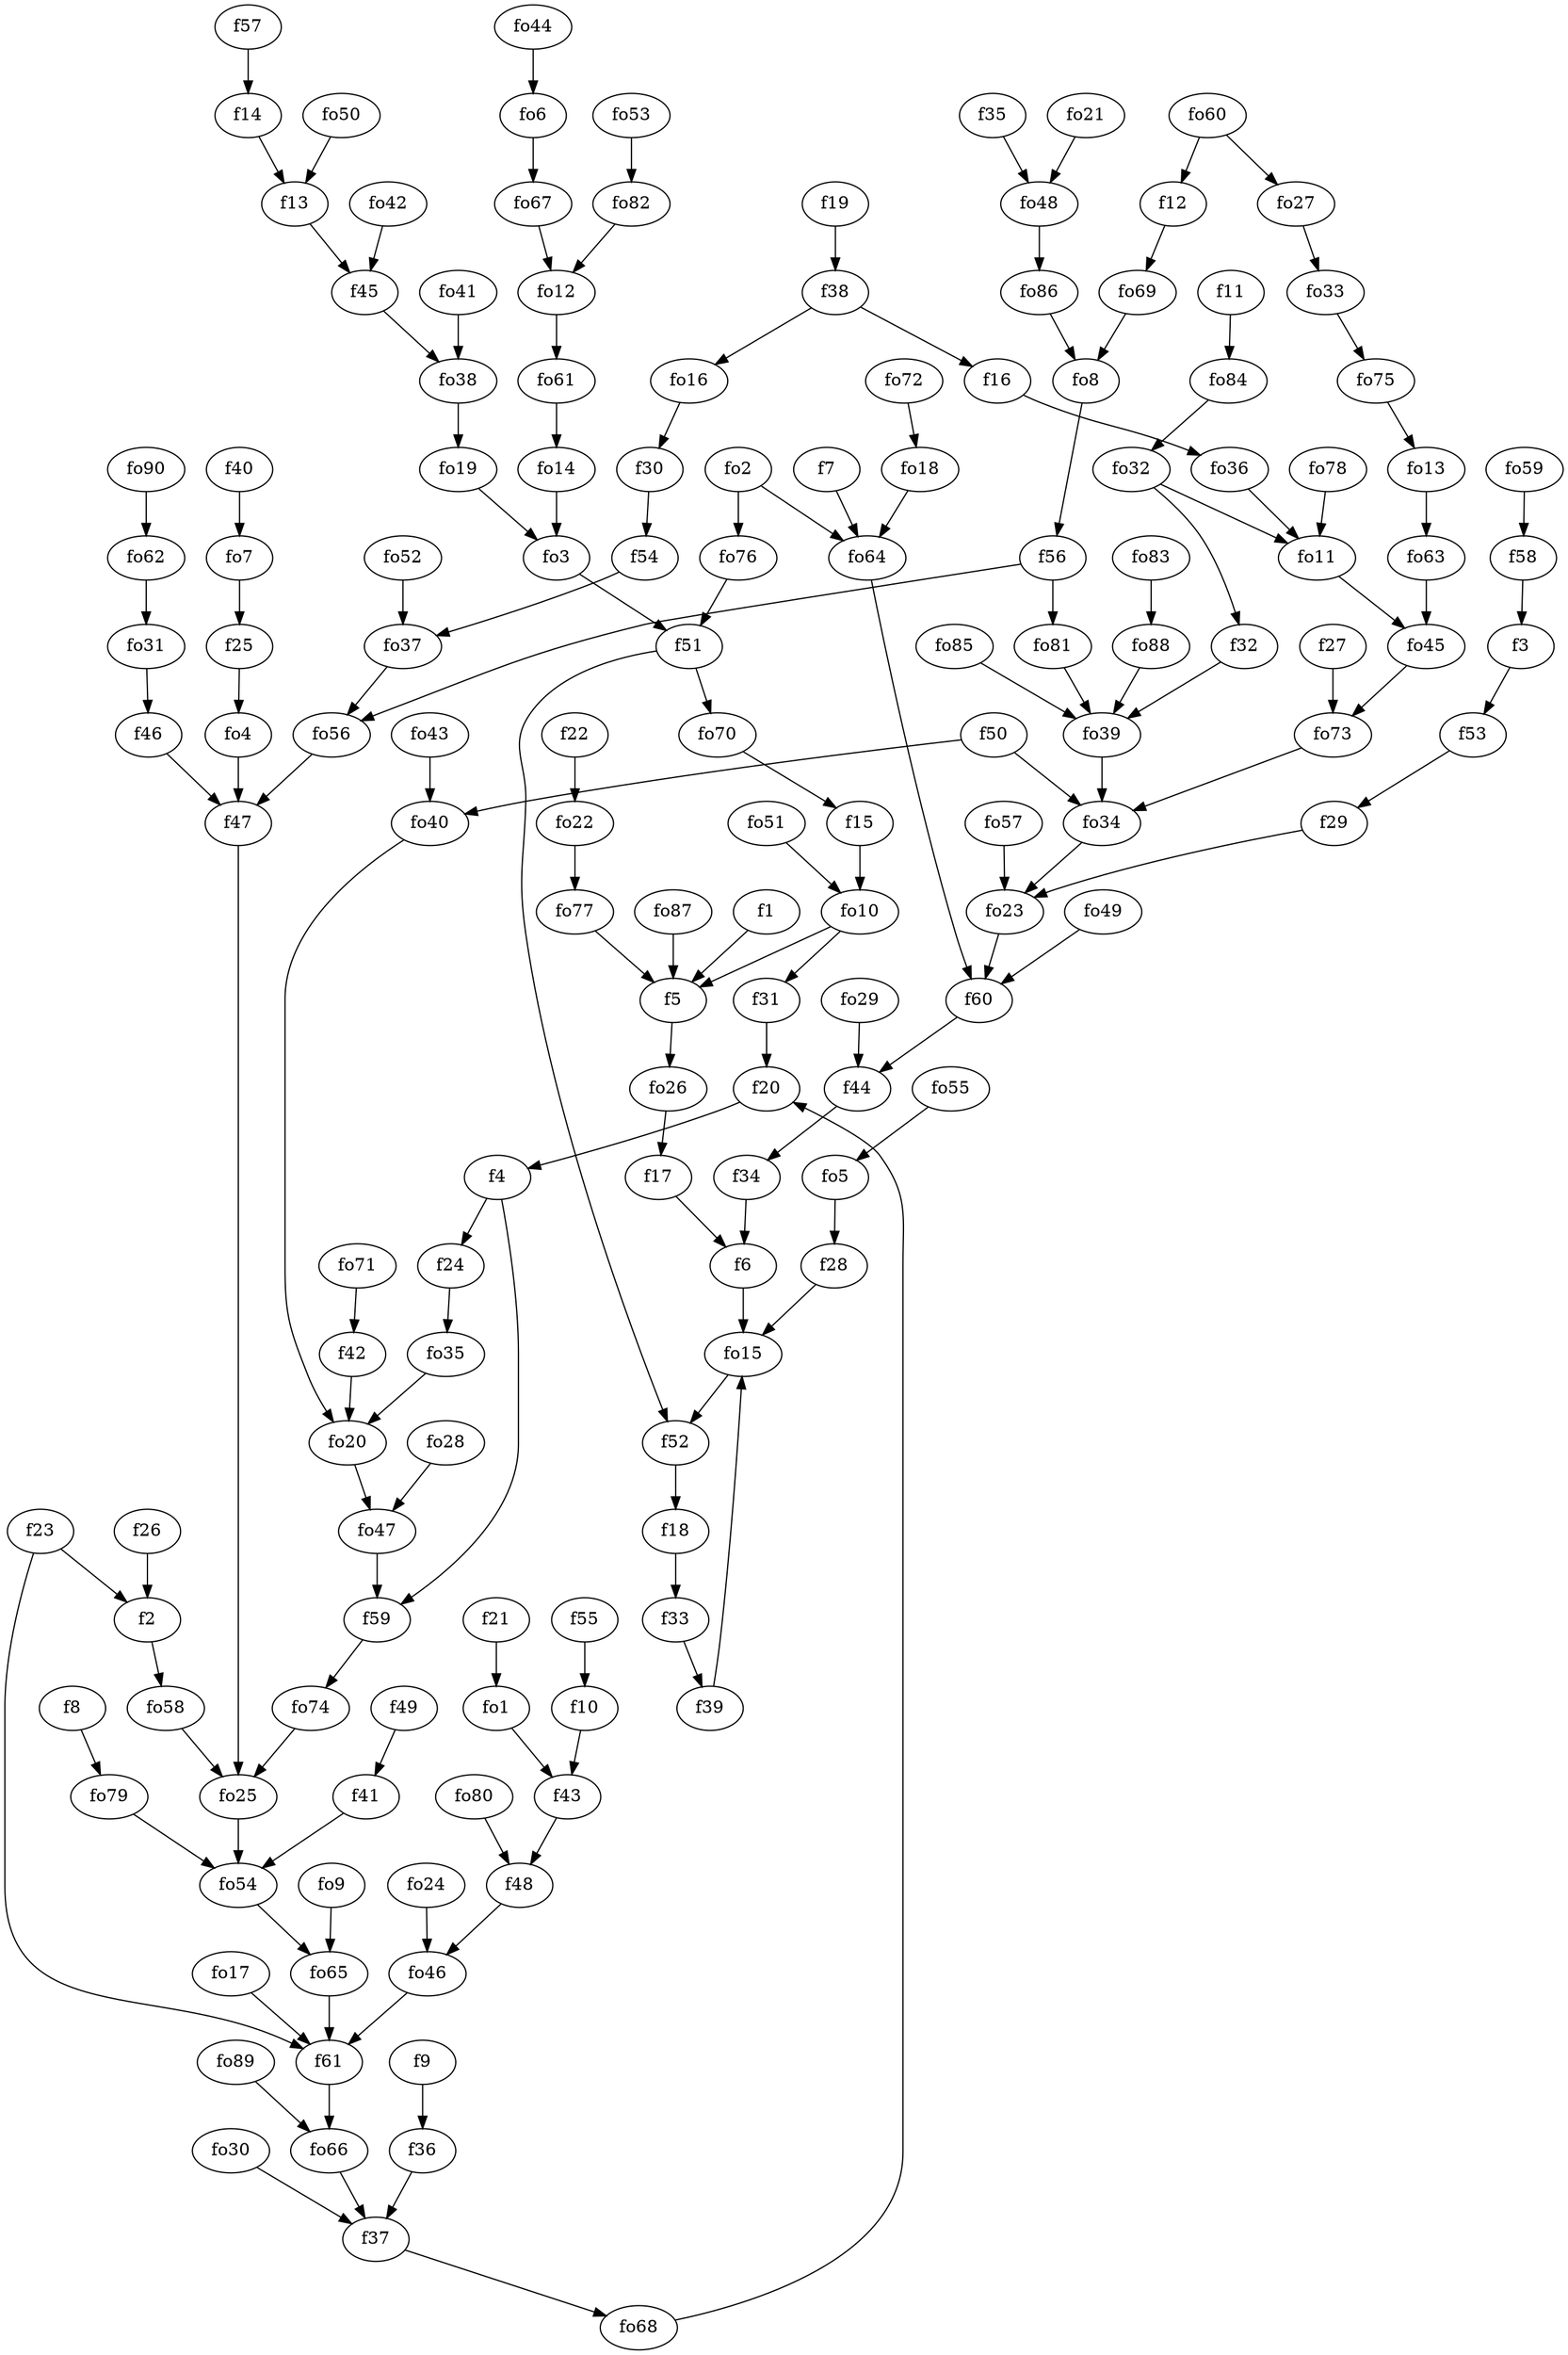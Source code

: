 strict digraph  {
f1;
f2;
f3;
f4;
f5;
f6;
f7;
f8;
f9;
f10;
f11;
f12;
f13;
f14;
f15;
f16;
f17;
f18;
f19;
f20;
f21;
f22;
f23;
f24;
f25;
f26;
f27;
f28;
f29;
f30;
f31;
f32;
f33;
f34;
f35;
f36;
f37;
f38;
f39;
f40;
f41;
f42;
f43;
f44;
f45;
f46;
f47;
f48;
f49;
f50;
f51;
f52;
f53;
f54;
f55;
f56;
f57;
f58;
f59;
f60;
f61;
fo1;
fo2;
fo3;
fo4;
fo5;
fo6;
fo7;
fo8;
fo9;
fo10;
fo11;
fo12;
fo13;
fo14;
fo15;
fo16;
fo17;
fo18;
fo19;
fo20;
fo21;
fo22;
fo23;
fo24;
fo25;
fo26;
fo27;
fo28;
fo29;
fo30;
fo31;
fo32;
fo33;
fo34;
fo35;
fo36;
fo37;
fo38;
fo39;
fo40;
fo41;
fo42;
fo43;
fo44;
fo45;
fo46;
fo47;
fo48;
fo49;
fo50;
fo51;
fo52;
fo53;
fo54;
fo55;
fo56;
fo57;
fo58;
fo59;
fo60;
fo61;
fo62;
fo63;
fo64;
fo65;
fo66;
fo67;
fo68;
fo69;
fo70;
fo71;
fo72;
fo73;
fo74;
fo75;
fo76;
fo77;
fo78;
fo79;
fo80;
fo81;
fo82;
fo83;
fo84;
fo85;
fo86;
fo87;
fo88;
fo89;
fo90;
f1 -> f5  [weight=2];
f2 -> fo58  [weight=2];
f3 -> f53  [weight=2];
f4 -> f59  [weight=2];
f4 -> f24  [weight=2];
f5 -> fo26  [weight=2];
f6 -> fo15  [weight=2];
f7 -> fo64  [weight=2];
f8 -> fo79  [weight=2];
f9 -> f36  [weight=2];
f10 -> f43  [weight=2];
f11 -> fo84  [weight=2];
f12 -> fo69  [weight=2];
f13 -> f45  [weight=2];
f14 -> f13  [weight=2];
f15 -> fo10  [weight=2];
f16 -> fo36  [weight=2];
f17 -> f6  [weight=2];
f18 -> f33  [weight=2];
f19 -> f38  [weight=2];
f20 -> f4  [weight=2];
f21 -> fo1  [weight=2];
f22 -> fo22  [weight=2];
f23 -> f2  [weight=2];
f23 -> f61  [weight=2];
f24 -> fo35  [weight=2];
f25 -> fo4  [weight=2];
f26 -> f2  [weight=2];
f27 -> fo73  [weight=2];
f28 -> fo15  [weight=2];
f29 -> fo23  [weight=2];
f30 -> f54  [weight=2];
f31 -> f20  [weight=2];
f32 -> fo39  [weight=2];
f33 -> f39  [weight=2];
f34 -> f6  [weight=2];
f35 -> fo48  [weight=2];
f36 -> f37  [weight=2];
f37 -> fo68  [weight=2];
f38 -> fo16  [weight=2];
f38 -> f16  [weight=2];
f39 -> fo15  [weight=2];
f40 -> fo7  [weight=2];
f41 -> fo54  [weight=2];
f42 -> fo20  [weight=2];
f43 -> f48  [weight=2];
f44 -> f34  [weight=2];
f45 -> fo38  [weight=2];
f46 -> f47  [weight=2];
f47 -> fo25  [weight=2];
f48 -> fo46  [weight=2];
f49 -> f41  [weight=2];
f50 -> fo34  [weight=2];
f50 -> fo40  [weight=2];
f51 -> f52  [weight=2];
f51 -> fo70  [weight=2];
f52 -> f18  [weight=2];
f53 -> f29  [weight=2];
f54 -> fo37  [weight=2];
f55 -> f10  [weight=2];
f56 -> fo81  [weight=2];
f56 -> fo56  [weight=2];
f57 -> f14  [weight=2];
f58 -> f3  [weight=2];
f59 -> fo74  [weight=2];
f60 -> f44  [weight=2];
f61 -> fo66  [weight=2];
fo1 -> f43  [weight=2];
fo2 -> fo64  [weight=2];
fo2 -> fo76  [weight=2];
fo3 -> f51  [weight=2];
fo4 -> f47  [weight=2];
fo5 -> f28  [weight=2];
fo6 -> fo67  [weight=2];
fo7 -> f25  [weight=2];
fo8 -> f56  [weight=2];
fo9 -> fo65  [weight=2];
fo10 -> f5  [weight=2];
fo10 -> f31  [weight=2];
fo11 -> fo45  [weight=2];
fo12 -> fo61  [weight=2];
fo13 -> fo63  [weight=2];
fo14 -> fo3  [weight=2];
fo15 -> f52  [weight=2];
fo16 -> f30  [weight=2];
fo17 -> f61  [weight=2];
fo18 -> fo64  [weight=2];
fo19 -> fo3  [weight=2];
fo20 -> fo47  [weight=2];
fo21 -> fo48  [weight=2];
fo22 -> fo77  [weight=2];
fo23 -> f60  [weight=2];
fo24 -> fo46  [weight=2];
fo25 -> fo54  [weight=2];
fo26 -> f17  [weight=2];
fo27 -> fo33  [weight=2];
fo28 -> fo47  [weight=2];
fo29 -> f44  [weight=2];
fo30 -> f37  [weight=2];
fo31 -> f46  [weight=2];
fo32 -> fo11  [weight=2];
fo32 -> f32  [weight=2];
fo33 -> fo75  [weight=2];
fo34 -> fo23  [weight=2];
fo35 -> fo20  [weight=2];
fo36 -> fo11  [weight=2];
fo37 -> fo56  [weight=2];
fo38 -> fo19  [weight=2];
fo39 -> fo34  [weight=2];
fo40 -> fo20  [weight=2];
fo41 -> fo38  [weight=2];
fo42 -> f45  [weight=2];
fo43 -> fo40  [weight=2];
fo44 -> fo6  [weight=2];
fo45 -> fo73  [weight=2];
fo46 -> f61  [weight=2];
fo47 -> f59  [weight=2];
fo48 -> fo86  [weight=2];
fo49 -> f60  [weight=2];
fo50 -> f13  [weight=2];
fo51 -> fo10  [weight=2];
fo52 -> fo37  [weight=2];
fo53 -> fo82  [weight=2];
fo54 -> fo65  [weight=2];
fo55 -> fo5  [weight=2];
fo56 -> f47  [weight=2];
fo57 -> fo23  [weight=2];
fo58 -> fo25  [weight=2];
fo59 -> f58  [weight=2];
fo60 -> f12  [weight=2];
fo60 -> fo27  [weight=2];
fo61 -> fo14  [weight=2];
fo62 -> fo31  [weight=2];
fo63 -> fo45  [weight=2];
fo64 -> f60  [weight=2];
fo65 -> f61  [weight=2];
fo66 -> f37  [weight=2];
fo67 -> fo12  [weight=2];
fo68 -> f20  [weight=2];
fo69 -> fo8  [weight=2];
fo70 -> f15  [weight=2];
fo71 -> f42  [weight=2];
fo72 -> fo18  [weight=2];
fo73 -> fo34  [weight=2];
fo74 -> fo25  [weight=2];
fo75 -> fo13  [weight=2];
fo76 -> f51  [weight=2];
fo77 -> f5  [weight=2];
fo78 -> fo11  [weight=2];
fo79 -> fo54  [weight=2];
fo80 -> f48  [weight=2];
fo81 -> fo39  [weight=2];
fo82 -> fo12  [weight=2];
fo83 -> fo88  [weight=2];
fo84 -> fo32  [weight=2];
fo85 -> fo39  [weight=2];
fo86 -> fo8  [weight=2];
fo87 -> f5  [weight=2];
fo88 -> fo39  [weight=2];
fo89 -> fo66  [weight=2];
fo90 -> fo62  [weight=2];
}
